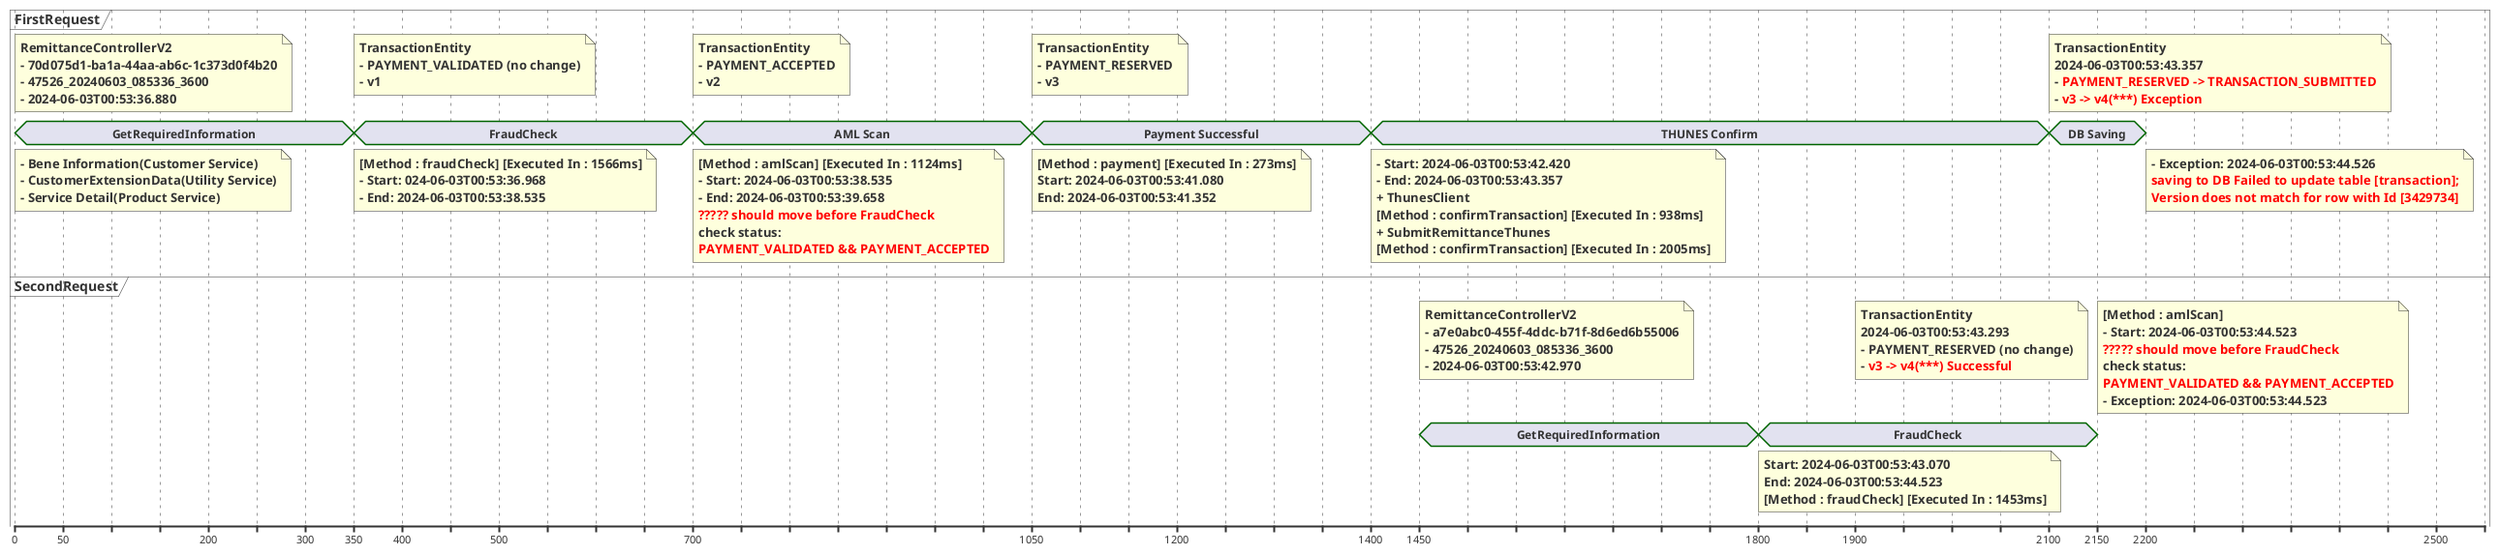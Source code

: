 @startuml

concise "FirstRequest" as T1
concise "SecondRequest" as T2

@0
note top of T1
RemittanceControllerV2
- 70d075d1-ba1a-44aa-ab6c-1c373d0f4b20
- 47526_20240603_085336_3600
- 2024-06-03T00:53:36.880
end note
T1 is "GetRequiredInformation"
note bottom of T1
- Bene Information(Customer Service)
- CustomerExtensionData(Utility Service)
- Service Detail(Product Service)
end note

@50

@200

@300

@400
@500
'T2 is "AML Scan"

@350
T1 is "FraudCheck"
note top of T1
TransactionEntity
- PAYMENT_VALIDATED (no change)
- v1
end note

note bottom of T1
[Method : fraudCheck] [Executed In : 1566ms]
- Start: 024-06-03T00:53:36.968
- End: 2024-06-03T00:53:38.535
end note

@700
T1 is "AML Scan"
note bottom of T1
[Method : amlScan] [Executed In : 1124ms]
- Start: 2024-06-03T00:53:38.535
- End: 2024-06-03T00:53:39.658
<color:red>????? should move before FraudCheck
check status:
<color:red>PAYMENT_VALIDATED && PAYMENT_ACCEPTED
end note

note top of T1
TransactionEntity
- PAYMENT_ACCEPTED
- v2
end note

@1050
T1 is "Payment Successful"
note bottom of T1
[Method : payment] [Executed In : 273ms]
Start: 2024-06-03T00:53:41.080
End: 2024-06-03T00:53:41.352
end note

note top of T1
TransactionEntity
- PAYMENT_RESERVED
- v3
end note

@1200
T2 is {hidden}

@1400
T1 is "THUNES Confirm"
note bottom of T1
- Start: 2024-06-03T00:53:42.420
- End: 2024-06-03T00:53:43.357
'version conflict
'current status is PAYMENT_RESERVED
+ ThunesClient
[Method : confirmTransaction] [Executed In : 938ms]
+ SubmitRemittanceThunes
[Method : confirmTransaction] [Executed In : 2005ms]
end note

@1450
T2 is "GetRequiredInformation"
note top of T2
RemittanceControllerV2
- a7e0abc0-455f-4ddc-b71f-8d6ed6b55006
- 47526_20240603_085336_3600
- 2024-06-03T00:53:42.970
end note



@1800
T2 is "FraudCheck"
note bottom of T2
Start: 2024-06-03T00:53:43.070
End: 2024-06-03T00:53:44.523
[Method : fraudCheck] [Executed In : 1453ms]
end note


@1900
note top of T2
TransactionEntity
2024-06-03T00:53:43.293
- PAYMENT_RESERVED (no change)
- <color:red>v3 -> v4(***) Successful
end note


@2100
T1 is "DB Saving"
note top of T1
TransactionEntity
2024-06-03T00:53:43.357
- <color:red>PAYMENT_RESERVED -> TRANSACTION_SUBMITTED
- <color:red>v3 -> v4(***) Exception
end note



@2150
T2 is {hidden}
note top of T2
[Method : amlScan]
- Start: 2024-06-03T00:53:44.523
<color:red>????? should move before FraudCheck
check status:
<color:red>PAYMENT_VALIDATED && PAYMENT_ACCEPTED
- Exception: 2024-06-03T00:53:44.523
end note

@2200
T1 is {hidden}
note bottom of T1
- Exception: 2024-06-03T00:53:44.526
<color:red>saving to DB Failed to update table [transaction];
<color:red>Version does not match for row with Id [3429734]
end note

@2500
@enduml